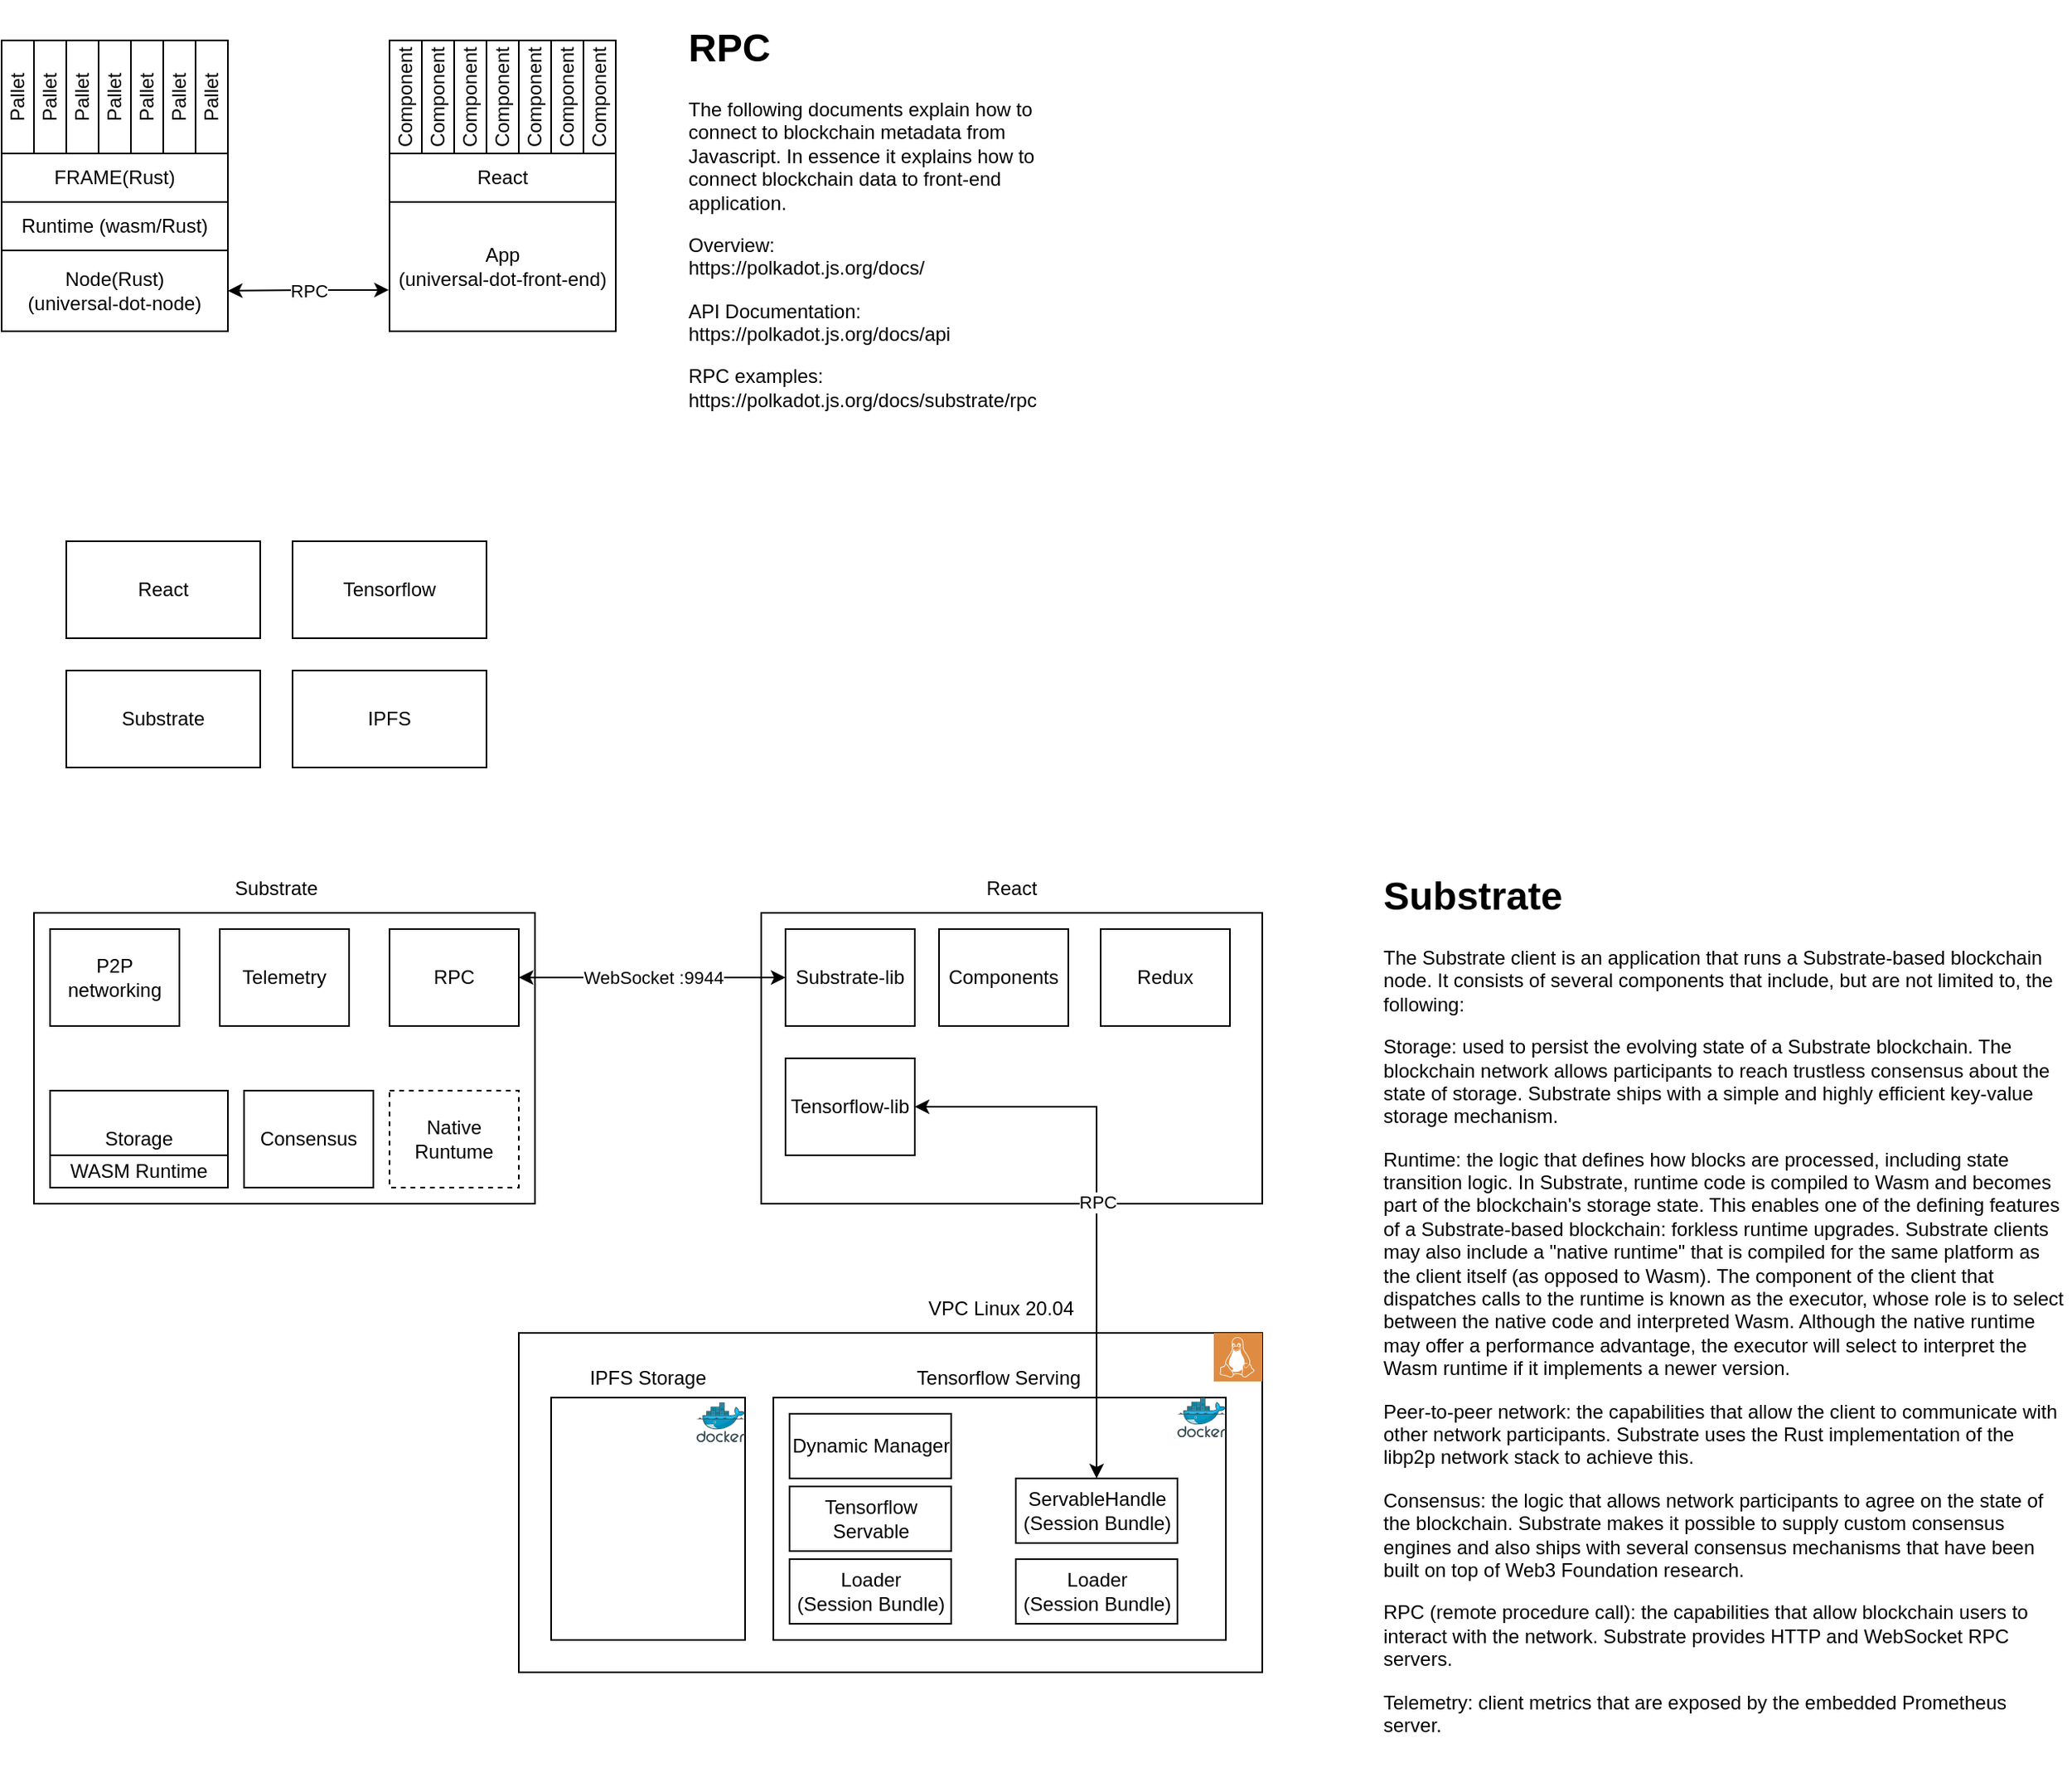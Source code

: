 <mxfile version="18.2.0" type="github">
  <diagram id="XYSDUHxa8FnNzhFP22NK" name="Page-1">
    <mxGraphModel dx="2273" dy="684" grid="1" gridSize="10" guides="1" tooltips="1" connect="1" arrows="1" fold="1" page="1" pageScale="1" pageWidth="850" pageHeight="1100" math="0" shadow="0">
      <root>
        <mxCell id="0" />
        <mxCell id="1" parent="0" />
        <mxCell id="D2MN3MBzmZI97LFbt5y6-1" value="Runtime (wasm/Rust)" style="rounded=0;whiteSpace=wrap;html=1;" parent="1" vertex="1">
          <mxGeometry x="-730" y="290" width="140" height="30" as="geometry" />
        </mxCell>
        <mxCell id="D2MN3MBzmZI97LFbt5y6-2" value="Pallet" style="rounded=0;whiteSpace=wrap;html=1;horizontal=0;" parent="1" vertex="1">
          <mxGeometry x="-730" y="190" width="20" height="70" as="geometry" />
        </mxCell>
        <mxCell id="D2MN3MBzmZI97LFbt5y6-3" value="FRAME(Rust)" style="rounded=0;whiteSpace=wrap;html=1;" parent="1" vertex="1">
          <mxGeometry x="-730" y="260" width="140" height="30" as="geometry" />
        </mxCell>
        <mxCell id="D2MN3MBzmZI97LFbt5y6-4" value="RPC" style="edgeStyle=orthogonalEdgeStyle;rounded=0;orthogonalLoop=1;jettySize=auto;html=1;exitX=-0.003;exitY=0.681;exitDx=0;exitDy=0;startArrow=classic;startFill=1;exitPerimeter=0;" parent="1" source="D2MN3MBzmZI97LFbt5y6-5" target="D2MN3MBzmZI97LFbt5y6-9" edge="1">
          <mxGeometry relative="1" as="geometry" />
        </mxCell>
        <mxCell id="D2MN3MBzmZI97LFbt5y6-5" value="App&lt;br&gt;(universal-dot-front-end)" style="rounded=0;whiteSpace=wrap;html=1;" parent="1" vertex="1">
          <mxGeometry x="-490" y="290" width="140" height="80" as="geometry" />
        </mxCell>
        <mxCell id="D2MN3MBzmZI97LFbt5y6-6" value="React" style="rounded=0;whiteSpace=wrap;html=1;" parent="1" vertex="1">
          <mxGeometry x="-490" y="260" width="140" height="30" as="geometry" />
        </mxCell>
        <mxCell id="D2MN3MBzmZI97LFbt5y6-7" value="Component" style="rounded=0;whiteSpace=wrap;html=1;horizontal=0;" parent="1" vertex="1">
          <mxGeometry x="-490" y="190" width="20" height="70" as="geometry" />
        </mxCell>
        <mxCell id="D2MN3MBzmZI97LFbt5y6-8" value="&lt;h1&gt;RPC&lt;/h1&gt;&lt;p&gt;The following documents explain how to connect to blockchain metadata from Javascript. In essence it explains how to connect blockchain data to front-end application.&lt;/p&gt;&lt;p&gt;Overview:&lt;br&gt;https://polkadot.js.org/docs/&lt;/p&gt;&lt;p&gt;API Documentation:&amp;nbsp;&lt;br&gt;https://polkadot.js.org/docs/api&lt;br&gt;&lt;/p&gt;&lt;p&gt;RPC examples:&lt;br&gt;https://polkadot.js.org/docs/substrate/rpc&lt;br&gt;&lt;/p&gt;" style="text;html=1;strokeColor=none;fillColor=none;spacing=5;spacingTop=-20;whiteSpace=wrap;overflow=hidden;rounded=0;" parent="1" vertex="1">
          <mxGeometry x="-310" y="175" width="240" height="260" as="geometry" />
        </mxCell>
        <mxCell id="D2MN3MBzmZI97LFbt5y6-9" value="Node(Rust)&lt;br&gt;(universal-dot-node)" style="rounded=0;whiteSpace=wrap;html=1;" parent="1" vertex="1">
          <mxGeometry x="-730" y="320" width="140" height="50" as="geometry" />
        </mxCell>
        <mxCell id="D2MN3MBzmZI97LFbt5y6-10" value="Pallet" style="rounded=0;whiteSpace=wrap;html=1;horizontal=0;" parent="1" vertex="1">
          <mxGeometry x="-690" y="190" width="20" height="70" as="geometry" />
        </mxCell>
        <mxCell id="D2MN3MBzmZI97LFbt5y6-11" value="Pallet" style="rounded=0;whiteSpace=wrap;html=1;horizontal=0;" parent="1" vertex="1">
          <mxGeometry x="-670" y="190" width="20" height="70" as="geometry" />
        </mxCell>
        <mxCell id="D2MN3MBzmZI97LFbt5y6-12" value="Pallet" style="rounded=0;whiteSpace=wrap;html=1;horizontal=0;" parent="1" vertex="1">
          <mxGeometry x="-650" y="190" width="20" height="70" as="geometry" />
        </mxCell>
        <mxCell id="D2MN3MBzmZI97LFbt5y6-13" value="Pallet" style="rounded=0;whiteSpace=wrap;html=1;horizontal=0;" parent="1" vertex="1">
          <mxGeometry x="-630" y="190" width="20" height="70" as="geometry" />
        </mxCell>
        <mxCell id="D2MN3MBzmZI97LFbt5y6-14" value="Pallet" style="rounded=0;whiteSpace=wrap;html=1;horizontal=0;" parent="1" vertex="1">
          <mxGeometry x="-610" y="190" width="20" height="70" as="geometry" />
        </mxCell>
        <mxCell id="D2MN3MBzmZI97LFbt5y6-15" value="Pallet" style="rounded=0;whiteSpace=wrap;html=1;horizontal=0;" parent="1" vertex="1">
          <mxGeometry x="-710" y="190" width="20" height="70" as="geometry" />
        </mxCell>
        <mxCell id="D2MN3MBzmZI97LFbt5y6-16" value="Component" style="rounded=0;whiteSpace=wrap;html=1;horizontal=0;" parent="1" vertex="1">
          <mxGeometry x="-430" y="190" width="20" height="70" as="geometry" />
        </mxCell>
        <mxCell id="D2MN3MBzmZI97LFbt5y6-17" value="Component" style="rounded=0;whiteSpace=wrap;html=1;horizontal=0;" parent="1" vertex="1">
          <mxGeometry x="-410" y="190" width="20" height="70" as="geometry" />
        </mxCell>
        <mxCell id="D2MN3MBzmZI97LFbt5y6-18" value="Component" style="rounded=0;whiteSpace=wrap;html=1;horizontal=0;" parent="1" vertex="1">
          <mxGeometry x="-390" y="190" width="20" height="70" as="geometry" />
        </mxCell>
        <mxCell id="D2MN3MBzmZI97LFbt5y6-19" value="Component" style="rounded=0;whiteSpace=wrap;html=1;horizontal=0;" parent="1" vertex="1">
          <mxGeometry x="-370" y="190" width="20" height="70" as="geometry" />
        </mxCell>
        <mxCell id="D2MN3MBzmZI97LFbt5y6-20" value="Component" style="rounded=0;whiteSpace=wrap;html=1;horizontal=0;" parent="1" vertex="1">
          <mxGeometry x="-450" y="190" width="20" height="70" as="geometry" />
        </mxCell>
        <mxCell id="D2MN3MBzmZI97LFbt5y6-21" value="Component" style="rounded=0;whiteSpace=wrap;html=1;horizontal=0;" parent="1" vertex="1">
          <mxGeometry x="-470" y="190" width="20" height="70" as="geometry" />
        </mxCell>
        <mxCell id="xSVX6aapulrCaZrCg8h8-2" value="React" style="rounded=0;whiteSpace=wrap;html=1;" parent="1" vertex="1">
          <mxGeometry x="-690" y="500" width="120" height="60" as="geometry" />
        </mxCell>
        <mxCell id="xSVX6aapulrCaZrCg8h8-3" value="Tensorflow" style="rounded=0;whiteSpace=wrap;html=1;" parent="1" vertex="1">
          <mxGeometry x="-550" y="500" width="120" height="60" as="geometry" />
        </mxCell>
        <mxCell id="xSVX6aapulrCaZrCg8h8-4" value="IPFS" style="rounded=0;whiteSpace=wrap;html=1;" parent="1" vertex="1">
          <mxGeometry x="-550" y="580" width="120" height="60" as="geometry" />
        </mxCell>
        <mxCell id="xSVX6aapulrCaZrCg8h8-5" value="Substrate" style="rounded=0;whiteSpace=wrap;html=1;" parent="1" vertex="1">
          <mxGeometry x="-690" y="580" width="120" height="60" as="geometry" />
        </mxCell>
        <mxCell id="xSVX6aapulrCaZrCg8h8-6" value="" style="rounded=0;whiteSpace=wrap;html=1;" parent="1" vertex="1">
          <mxGeometry x="-710" y="730" width="310" height="180" as="geometry" />
        </mxCell>
        <mxCell id="xSVX6aapulrCaZrCg8h8-7" value="Substrate" style="text;html=1;strokeColor=none;fillColor=none;align=center;verticalAlign=middle;whiteSpace=wrap;rounded=0;" parent="1" vertex="1">
          <mxGeometry x="-590" y="700" width="60" height="30" as="geometry" />
        </mxCell>
        <mxCell id="xSVX6aapulrCaZrCg8h8-8" value="Storage" style="rounded=0;whiteSpace=wrap;html=1;" parent="1" vertex="1">
          <mxGeometry x="-700" y="840" width="110" height="60" as="geometry" />
        </mxCell>
        <mxCell id="xSVX6aapulrCaZrCg8h8-9" value="WASM Runtime" style="rounded=0;whiteSpace=wrap;html=1;" parent="1" vertex="1">
          <mxGeometry x="-700" y="880" width="110" height="20" as="geometry" />
        </mxCell>
        <mxCell id="xSVX6aapulrCaZrCg8h8-10" value="Consensus" style="rounded=0;whiteSpace=wrap;html=1;" parent="1" vertex="1">
          <mxGeometry x="-580" y="840" width="80" height="60" as="geometry" />
        </mxCell>
        <mxCell id="xSVX6aapulrCaZrCg8h8-11" value="P2P networking" style="rounded=0;whiteSpace=wrap;html=1;" parent="1" vertex="1">
          <mxGeometry x="-700" y="740" width="80" height="60" as="geometry" />
        </mxCell>
        <mxCell id="xSVX6aapulrCaZrCg8h8-12" value="RPC" style="rounded=0;whiteSpace=wrap;html=1;" parent="1" vertex="1">
          <mxGeometry x="-490" y="740" width="80" height="60" as="geometry" />
        </mxCell>
        <mxCell id="xSVX6aapulrCaZrCg8h8-13" value="Telemetry" style="rounded=0;whiteSpace=wrap;html=1;" parent="1" vertex="1">
          <mxGeometry x="-595" y="740" width="80" height="60" as="geometry" />
        </mxCell>
        <mxCell id="xSVX6aapulrCaZrCg8h8-14" value="Native Runtume" style="rounded=0;whiteSpace=wrap;html=1;dashed=1;" parent="1" vertex="1">
          <mxGeometry x="-490" y="840" width="80" height="60" as="geometry" />
        </mxCell>
        <mxCell id="xSVX6aapulrCaZrCg8h8-15" value="&lt;h1&gt;Substrate&lt;/h1&gt;&lt;p&gt;The Substrate client is an application that runs a Substrate-based blockchain node. It consists of several components that include, but are not limited to, the following:&amp;nbsp;&lt;/p&gt;&lt;p&gt;Storage: used to persist the evolving state of a Substrate blockchain. The blockchain network allows participants to reach trustless consensus about the state of storage. Substrate ships with a simple and highly efficient key-value storage mechanism.&amp;nbsp;&lt;/p&gt;&lt;p&gt;Runtime: the logic that defines how blocks are processed, including state transition logic. In Substrate, runtime code is compiled to Wasm and becomes part of the blockchain&#39;s storage state. This enables one of the defining features of a Substrate-based blockchain: forkless runtime upgrades. Substrate clients may also include a &quot;native runtime&quot; that is compiled for the same platform as the client itself (as opposed to Wasm). The component of the client that dispatches calls to the runtime is known as the executor, whose role is to select between the native code and interpreted Wasm. Although the native runtime may offer a performance advantage, the executor will select to interpret the Wasm runtime if it implements a newer version.&amp;nbsp;&lt;/p&gt;&lt;p&gt;Peer-to-peer network: the capabilities that allow the client to communicate with other network participants. Substrate uses the Rust implementation of the libp2p network stack to achieve this.&amp;nbsp;&lt;/p&gt;&lt;p&gt;Consensus: the logic that allows network participants to agree on the state of the blockchain. Substrate makes it possible to supply custom consensus engines and also ships with several consensus mechanisms that have been built on top of Web3 Foundation research.&lt;/p&gt;&lt;p&gt;RPC (remote procedure call): the capabilities that allow blockchain users to interact with the network. Substrate provides HTTP and WebSocket RPC servers.&amp;nbsp;&lt;/p&gt;&lt;p&gt;Telemetry: client metrics that are exposed by the embedded Prometheus server.&lt;/p&gt;" style="text;html=1;strokeColor=none;fillColor=none;spacing=5;spacingTop=-20;whiteSpace=wrap;overflow=hidden;rounded=0;dashed=1;" parent="1" vertex="1">
          <mxGeometry x="120" y="700" width="430" height="570" as="geometry" />
        </mxCell>
        <mxCell id="xSVX6aapulrCaZrCg8h8-16" value="" style="rounded=0;whiteSpace=wrap;html=1;" parent="1" vertex="1">
          <mxGeometry x="-260" y="730" width="310" height="180" as="geometry" />
        </mxCell>
        <mxCell id="xSVX6aapulrCaZrCg8h8-17" value="React" style="text;html=1;strokeColor=none;fillColor=none;align=center;verticalAlign=middle;whiteSpace=wrap;rounded=0;" parent="1" vertex="1">
          <mxGeometry x="-135" y="700" width="60" height="30" as="geometry" />
        </mxCell>
        <mxCell id="xSVX6aapulrCaZrCg8h8-20" value="Substrate-lib" style="rounded=0;whiteSpace=wrap;html=1;" parent="1" vertex="1">
          <mxGeometry x="-245" y="740" width="80" height="60" as="geometry" />
        </mxCell>
        <mxCell id="xSVX6aapulrCaZrCg8h8-21" value="Components" style="rounded=0;whiteSpace=wrap;html=1;" parent="1" vertex="1">
          <mxGeometry x="-150" y="740" width="80" height="60" as="geometry" />
        </mxCell>
        <mxCell id="xSVX6aapulrCaZrCg8h8-22" value="Redux" style="rounded=0;whiteSpace=wrap;html=1;" parent="1" vertex="1">
          <mxGeometry x="-50" y="740" width="80" height="60" as="geometry" />
        </mxCell>
        <mxCell id="xSVX6aapulrCaZrCg8h8-19" value="WebSocket :9944" style="edgeStyle=orthogonalEdgeStyle;rounded=0;orthogonalLoop=1;jettySize=auto;html=1;entryX=0;entryY=0.5;entryDx=0;entryDy=0;startArrow=classic;startFill=1;" parent="1" source="xSVX6aapulrCaZrCg8h8-12" target="xSVX6aapulrCaZrCg8h8-20" edge="1">
          <mxGeometry relative="1" as="geometry" />
        </mxCell>
        <mxCell id="xSVX6aapulrCaZrCg8h8-25" value="VPC Linux 20.04" style="text;html=1;strokeColor=none;fillColor=none;align=center;verticalAlign=middle;whiteSpace=wrap;rounded=0;" parent="1" vertex="1">
          <mxGeometry x="-160.62" y="960" width="98.75" height="30" as="geometry" />
        </mxCell>
        <mxCell id="xSVX6aapulrCaZrCg8h8-26" value="" style="rounded=0;whiteSpace=wrap;html=1;" parent="1" vertex="1">
          <mxGeometry x="-410" y="990" width="460" height="210" as="geometry" />
        </mxCell>
        <mxCell id="xSVX6aapulrCaZrCg8h8-27" value="" style="sketch=0;pointerEvents=1;shadow=0;dashed=0;html=1;strokeColor=none;fillColor=#DF8C42;labelPosition=center;verticalLabelPosition=bottom;verticalAlign=top;align=center;outlineConnect=0;shape=mxgraph.veeam2.linux;" parent="1" vertex="1">
          <mxGeometry x="20" y="990" width="30" height="30" as="geometry" />
        </mxCell>
        <mxCell id="xSVX6aapulrCaZrCg8h8-28" value="" style="rounded=0;whiteSpace=wrap;html=1;" parent="1" vertex="1">
          <mxGeometry x="-252.5" y="1030" width="280" height="150" as="geometry" />
        </mxCell>
        <mxCell id="xSVX6aapulrCaZrCg8h8-29" value="" style="sketch=0;aspect=fixed;html=1;points=[];align=center;image;fontSize=12;image=img/lib/mscae/Docker.svg;" parent="1" vertex="1">
          <mxGeometry x="-2.5" y="1030" width="30" height="24.6" as="geometry" />
        </mxCell>
        <mxCell id="xSVX6aapulrCaZrCg8h8-30" value="Tensorflow Servable" style="rounded=0;whiteSpace=wrap;html=1;" parent="1" vertex="1">
          <mxGeometry x="-242.5" y="1085" width="100" height="40" as="geometry" />
        </mxCell>
        <mxCell id="xSVX6aapulrCaZrCg8h8-31" value="Loader &lt;br&gt;(Session Bundle)" style="rounded=0;whiteSpace=wrap;html=1;" parent="1" vertex="1">
          <mxGeometry x="-242.5" y="1130" width="100" height="40" as="geometry" />
        </mxCell>
        <mxCell id="xSVX6aapulrCaZrCg8h8-32" value="Loader &lt;br&gt;(Session Bundle)" style="rounded=0;whiteSpace=wrap;html=1;" parent="1" vertex="1">
          <mxGeometry x="-102.5" y="1130" width="100" height="40" as="geometry" />
        </mxCell>
        <mxCell id="xSVX6aapulrCaZrCg8h8-33" value="Dynamic Manager" style="rounded=0;whiteSpace=wrap;html=1;" parent="1" vertex="1">
          <mxGeometry x="-242.5" y="1040" width="100" height="40" as="geometry" />
        </mxCell>
        <mxCell id="xSVX6aapulrCaZrCg8h8-34" value="ServableHandle&lt;br&gt;(Session Bundle)" style="rounded=0;whiteSpace=wrap;html=1;" parent="1" vertex="1">
          <mxGeometry x="-102.5" y="1080" width="100" height="40" as="geometry" />
        </mxCell>
        <mxCell id="xSVX6aapulrCaZrCg8h8-35" value="Tensorflow Serving" style="text;html=1;strokeColor=none;fillColor=none;align=center;verticalAlign=middle;whiteSpace=wrap;rounded=0;" parent="1" vertex="1">
          <mxGeometry x="-166.56" y="1003" width="108.13" height="30" as="geometry" />
        </mxCell>
        <mxCell id="xSVX6aapulrCaZrCg8h8-37" value="RPC" style="edgeStyle=orthogonalEdgeStyle;rounded=0;orthogonalLoop=1;jettySize=auto;html=1;entryX=0.5;entryY=0;entryDx=0;entryDy=0;startArrow=classic;startFill=1;" parent="1" source="xSVX6aapulrCaZrCg8h8-36" target="xSVX6aapulrCaZrCg8h8-34" edge="1">
          <mxGeometry relative="1" as="geometry" />
        </mxCell>
        <mxCell id="xSVX6aapulrCaZrCg8h8-36" value="Tensorflow-lib" style="rounded=0;whiteSpace=wrap;html=1;" parent="1" vertex="1">
          <mxGeometry x="-245" y="820" width="80" height="60" as="geometry" />
        </mxCell>
        <mxCell id="AW1sqsPbQIikMC94BWBc-1" value="" style="rounded=0;whiteSpace=wrap;html=1;" vertex="1" parent="1">
          <mxGeometry x="-390" y="1030" width="120" height="150" as="geometry" />
        </mxCell>
        <mxCell id="AW1sqsPbQIikMC94BWBc-2" value="IPFS Storage" style="text;html=1;strokeColor=none;fillColor=none;align=center;verticalAlign=middle;whiteSpace=wrap;rounded=0;" vertex="1" parent="1">
          <mxGeometry x="-384.07" y="1003" width="108.13" height="30" as="geometry" />
        </mxCell>
        <mxCell id="AW1sqsPbQIikMC94BWBc-3" value="" style="sketch=0;aspect=fixed;html=1;points=[];align=center;image;fontSize=12;image=img/lib/mscae/Docker.svg;" vertex="1" parent="1">
          <mxGeometry x="-300" y="1033" width="30" height="24.6" as="geometry" />
        </mxCell>
      </root>
    </mxGraphModel>
  </diagram>
</mxfile>

